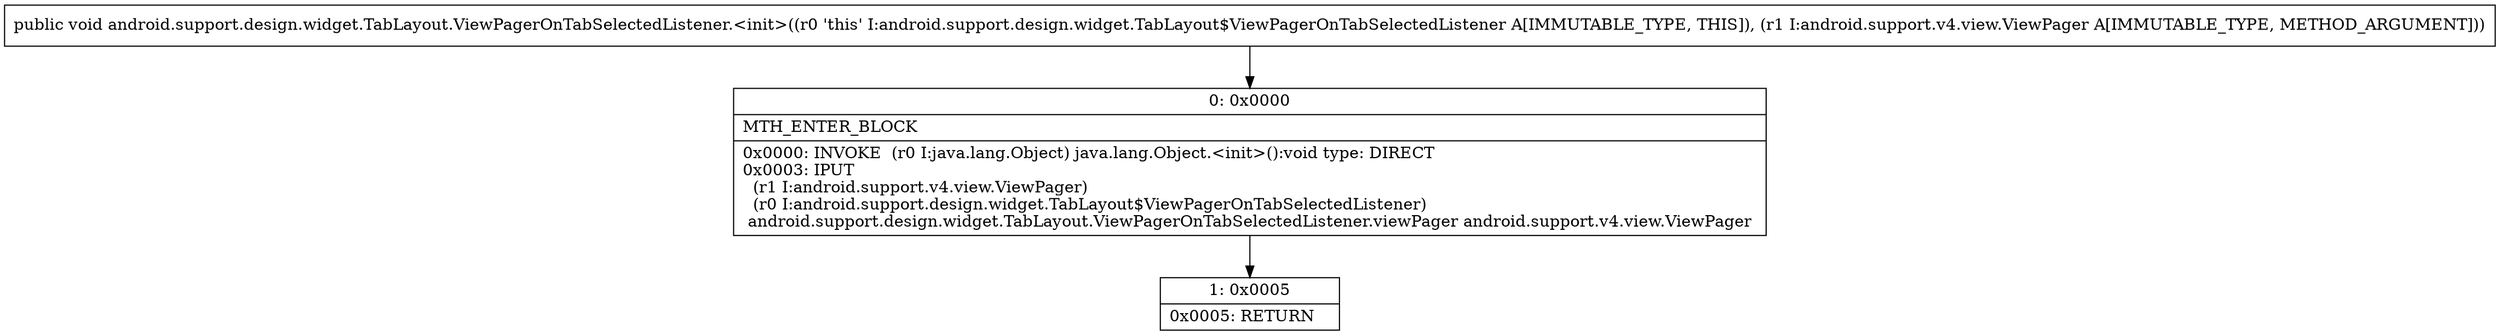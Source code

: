 digraph "CFG forandroid.support.design.widget.TabLayout.ViewPagerOnTabSelectedListener.\<init\>(Landroid\/support\/v4\/view\/ViewPager;)V" {
Node_0 [shape=record,label="{0\:\ 0x0000|MTH_ENTER_BLOCK\l|0x0000: INVOKE  (r0 I:java.lang.Object) java.lang.Object.\<init\>():void type: DIRECT \l0x0003: IPUT  \l  (r1 I:android.support.v4.view.ViewPager)\l  (r0 I:android.support.design.widget.TabLayout$ViewPagerOnTabSelectedListener)\l android.support.design.widget.TabLayout.ViewPagerOnTabSelectedListener.viewPager android.support.v4.view.ViewPager \l}"];
Node_1 [shape=record,label="{1\:\ 0x0005|0x0005: RETURN   \l}"];
MethodNode[shape=record,label="{public void android.support.design.widget.TabLayout.ViewPagerOnTabSelectedListener.\<init\>((r0 'this' I:android.support.design.widget.TabLayout$ViewPagerOnTabSelectedListener A[IMMUTABLE_TYPE, THIS]), (r1 I:android.support.v4.view.ViewPager A[IMMUTABLE_TYPE, METHOD_ARGUMENT])) }"];
MethodNode -> Node_0;
Node_0 -> Node_1;
}

